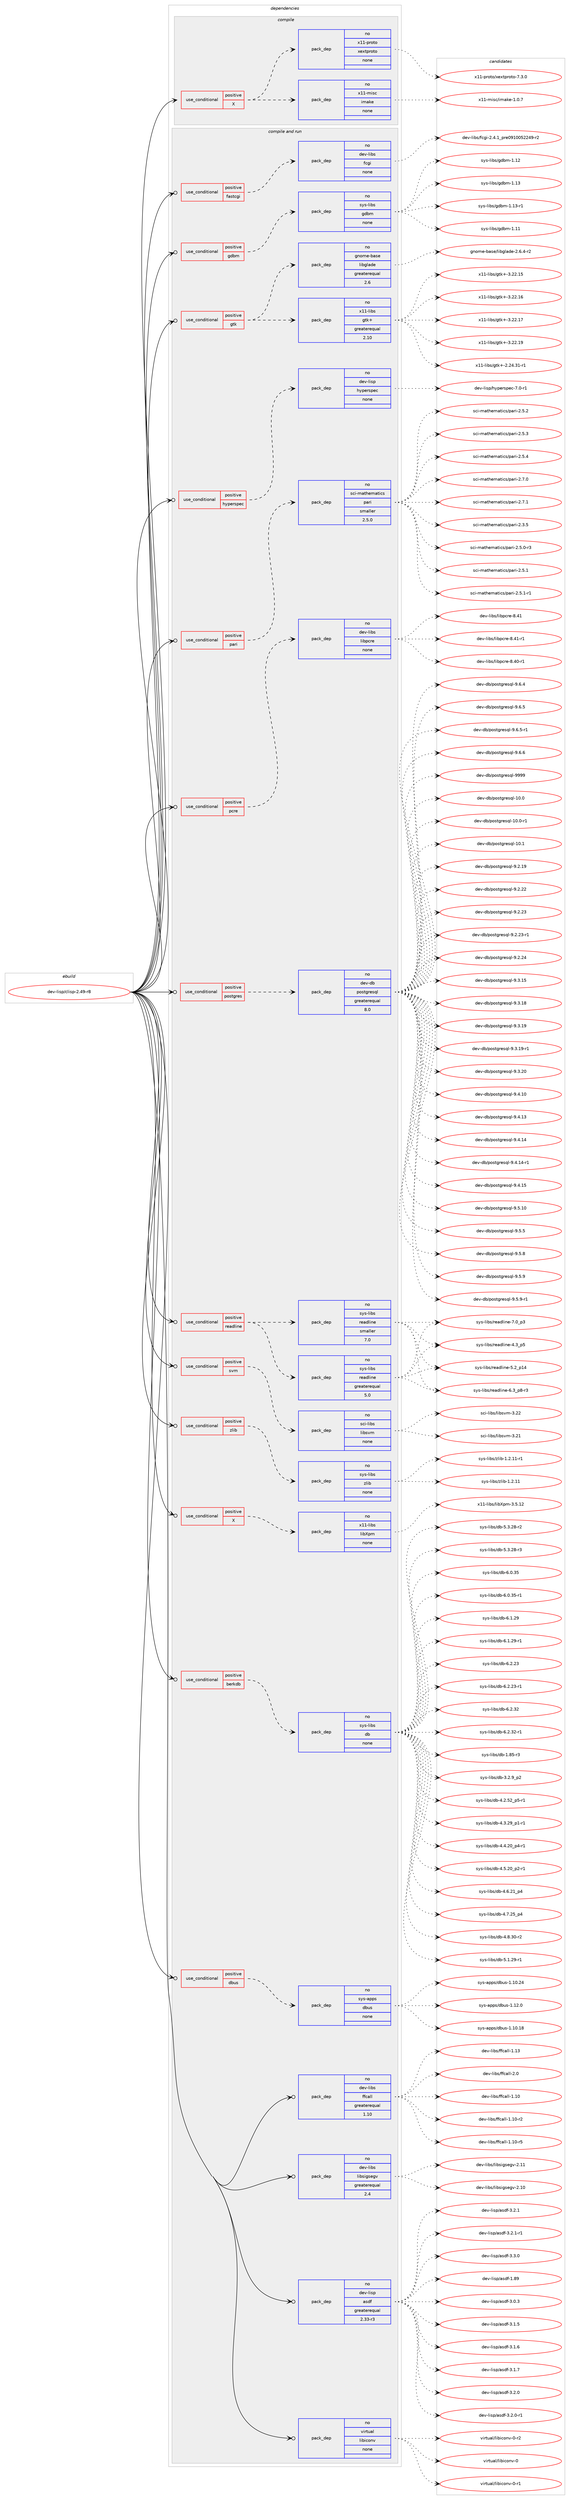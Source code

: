 digraph prolog {

# *************
# Graph options
# *************

newrank=true;
concentrate=true;
compound=true;
graph [rankdir=LR,fontname=Helvetica,fontsize=10,ranksep=1.5];#, ranksep=2.5, nodesep=0.2];
edge  [arrowhead=vee];
node  [fontname=Helvetica,fontsize=10];

# **********
# The ebuild
# **********

subgraph cluster_leftcol {
color=gray;
rank=same;
label=<<i>ebuild</i>>;
id [label="dev-lisp/clisp-2.49-r8", color=red, width=4, href="../dev-lisp/clisp-2.49-r8.svg"];
}

# ****************
# The dependencies
# ****************

subgraph cluster_midcol {
color=gray;
label=<<i>dependencies</i>>;
subgraph cluster_compile {
fillcolor="#eeeeee";
style=filled;
label=<<i>compile</i>>;
subgraph cond26241 {
dependency120999 [label=<<TABLE BORDER="0" CELLBORDER="1" CELLSPACING="0" CELLPADDING="4"><TR><TD ROWSPAN="3" CELLPADDING="10">use_conditional</TD></TR><TR><TD>positive</TD></TR><TR><TD>X</TD></TR></TABLE>>, shape=none, color=red];
subgraph pack91137 {
dependency121000 [label=<<TABLE BORDER="0" CELLBORDER="1" CELLSPACING="0" CELLPADDING="4" WIDTH="220"><TR><TD ROWSPAN="6" CELLPADDING="30">pack_dep</TD></TR><TR><TD WIDTH="110">no</TD></TR><TR><TD>x11-misc</TD></TR><TR><TD>imake</TD></TR><TR><TD>none</TD></TR><TR><TD></TD></TR></TABLE>>, shape=none, color=blue];
}
dependency120999:e -> dependency121000:w [weight=20,style="dashed",arrowhead="vee"];
subgraph pack91138 {
dependency121001 [label=<<TABLE BORDER="0" CELLBORDER="1" CELLSPACING="0" CELLPADDING="4" WIDTH="220"><TR><TD ROWSPAN="6" CELLPADDING="30">pack_dep</TD></TR><TR><TD WIDTH="110">no</TD></TR><TR><TD>x11-proto</TD></TR><TR><TD>xextproto</TD></TR><TR><TD>none</TD></TR><TR><TD></TD></TR></TABLE>>, shape=none, color=blue];
}
dependency120999:e -> dependency121001:w [weight=20,style="dashed",arrowhead="vee"];
}
id:e -> dependency120999:w [weight=20,style="solid",arrowhead="vee"];
}
subgraph cluster_compileandrun {
fillcolor="#eeeeee";
style=filled;
label=<<i>compile and run</i>>;
subgraph cond26242 {
dependency121002 [label=<<TABLE BORDER="0" CELLBORDER="1" CELLSPACING="0" CELLPADDING="4"><TR><TD ROWSPAN="3" CELLPADDING="10">use_conditional</TD></TR><TR><TD>positive</TD></TR><TR><TD>X</TD></TR></TABLE>>, shape=none, color=red];
subgraph pack91139 {
dependency121003 [label=<<TABLE BORDER="0" CELLBORDER="1" CELLSPACING="0" CELLPADDING="4" WIDTH="220"><TR><TD ROWSPAN="6" CELLPADDING="30">pack_dep</TD></TR><TR><TD WIDTH="110">no</TD></TR><TR><TD>x11-libs</TD></TR><TR><TD>libXpm</TD></TR><TR><TD>none</TD></TR><TR><TD></TD></TR></TABLE>>, shape=none, color=blue];
}
dependency121002:e -> dependency121003:w [weight=20,style="dashed",arrowhead="vee"];
}
id:e -> dependency121002:w [weight=20,style="solid",arrowhead="odotvee"];
subgraph cond26243 {
dependency121004 [label=<<TABLE BORDER="0" CELLBORDER="1" CELLSPACING="0" CELLPADDING="4"><TR><TD ROWSPAN="3" CELLPADDING="10">use_conditional</TD></TR><TR><TD>positive</TD></TR><TR><TD>berkdb</TD></TR></TABLE>>, shape=none, color=red];
subgraph pack91140 {
dependency121005 [label=<<TABLE BORDER="0" CELLBORDER="1" CELLSPACING="0" CELLPADDING="4" WIDTH="220"><TR><TD ROWSPAN="6" CELLPADDING="30">pack_dep</TD></TR><TR><TD WIDTH="110">no</TD></TR><TR><TD>sys-libs</TD></TR><TR><TD>db</TD></TR><TR><TD>none</TD></TR><TR><TD></TD></TR></TABLE>>, shape=none, color=blue];
}
dependency121004:e -> dependency121005:w [weight=20,style="dashed",arrowhead="vee"];
}
id:e -> dependency121004:w [weight=20,style="solid",arrowhead="odotvee"];
subgraph cond26244 {
dependency121006 [label=<<TABLE BORDER="0" CELLBORDER="1" CELLSPACING="0" CELLPADDING="4"><TR><TD ROWSPAN="3" CELLPADDING="10">use_conditional</TD></TR><TR><TD>positive</TD></TR><TR><TD>dbus</TD></TR></TABLE>>, shape=none, color=red];
subgraph pack91141 {
dependency121007 [label=<<TABLE BORDER="0" CELLBORDER="1" CELLSPACING="0" CELLPADDING="4" WIDTH="220"><TR><TD ROWSPAN="6" CELLPADDING="30">pack_dep</TD></TR><TR><TD WIDTH="110">no</TD></TR><TR><TD>sys-apps</TD></TR><TR><TD>dbus</TD></TR><TR><TD>none</TD></TR><TR><TD></TD></TR></TABLE>>, shape=none, color=blue];
}
dependency121006:e -> dependency121007:w [weight=20,style="dashed",arrowhead="vee"];
}
id:e -> dependency121006:w [weight=20,style="solid",arrowhead="odotvee"];
subgraph cond26245 {
dependency121008 [label=<<TABLE BORDER="0" CELLBORDER="1" CELLSPACING="0" CELLPADDING="4"><TR><TD ROWSPAN="3" CELLPADDING="10">use_conditional</TD></TR><TR><TD>positive</TD></TR><TR><TD>fastcgi</TD></TR></TABLE>>, shape=none, color=red];
subgraph pack91142 {
dependency121009 [label=<<TABLE BORDER="0" CELLBORDER="1" CELLSPACING="0" CELLPADDING="4" WIDTH="220"><TR><TD ROWSPAN="6" CELLPADDING="30">pack_dep</TD></TR><TR><TD WIDTH="110">no</TD></TR><TR><TD>dev-libs</TD></TR><TR><TD>fcgi</TD></TR><TR><TD>none</TD></TR><TR><TD></TD></TR></TABLE>>, shape=none, color=blue];
}
dependency121008:e -> dependency121009:w [weight=20,style="dashed",arrowhead="vee"];
}
id:e -> dependency121008:w [weight=20,style="solid",arrowhead="odotvee"];
subgraph cond26246 {
dependency121010 [label=<<TABLE BORDER="0" CELLBORDER="1" CELLSPACING="0" CELLPADDING="4"><TR><TD ROWSPAN="3" CELLPADDING="10">use_conditional</TD></TR><TR><TD>positive</TD></TR><TR><TD>gdbm</TD></TR></TABLE>>, shape=none, color=red];
subgraph pack91143 {
dependency121011 [label=<<TABLE BORDER="0" CELLBORDER="1" CELLSPACING="0" CELLPADDING="4" WIDTH="220"><TR><TD ROWSPAN="6" CELLPADDING="30">pack_dep</TD></TR><TR><TD WIDTH="110">no</TD></TR><TR><TD>sys-libs</TD></TR><TR><TD>gdbm</TD></TR><TR><TD>none</TD></TR><TR><TD></TD></TR></TABLE>>, shape=none, color=blue];
}
dependency121010:e -> dependency121011:w [weight=20,style="dashed",arrowhead="vee"];
}
id:e -> dependency121010:w [weight=20,style="solid",arrowhead="odotvee"];
subgraph cond26247 {
dependency121012 [label=<<TABLE BORDER="0" CELLBORDER="1" CELLSPACING="0" CELLPADDING="4"><TR><TD ROWSPAN="3" CELLPADDING="10">use_conditional</TD></TR><TR><TD>positive</TD></TR><TR><TD>gtk</TD></TR></TABLE>>, shape=none, color=red];
subgraph pack91144 {
dependency121013 [label=<<TABLE BORDER="0" CELLBORDER="1" CELLSPACING="0" CELLPADDING="4" WIDTH="220"><TR><TD ROWSPAN="6" CELLPADDING="30">pack_dep</TD></TR><TR><TD WIDTH="110">no</TD></TR><TR><TD>x11-libs</TD></TR><TR><TD>gtk+</TD></TR><TR><TD>greaterequal</TD></TR><TR><TD>2.10</TD></TR></TABLE>>, shape=none, color=blue];
}
dependency121012:e -> dependency121013:w [weight=20,style="dashed",arrowhead="vee"];
subgraph pack91145 {
dependency121014 [label=<<TABLE BORDER="0" CELLBORDER="1" CELLSPACING="0" CELLPADDING="4" WIDTH="220"><TR><TD ROWSPAN="6" CELLPADDING="30">pack_dep</TD></TR><TR><TD WIDTH="110">no</TD></TR><TR><TD>gnome-base</TD></TR><TR><TD>libglade</TD></TR><TR><TD>greaterequal</TD></TR><TR><TD>2.6</TD></TR></TABLE>>, shape=none, color=blue];
}
dependency121012:e -> dependency121014:w [weight=20,style="dashed",arrowhead="vee"];
}
id:e -> dependency121012:w [weight=20,style="solid",arrowhead="odotvee"];
subgraph cond26248 {
dependency121015 [label=<<TABLE BORDER="0" CELLBORDER="1" CELLSPACING="0" CELLPADDING="4"><TR><TD ROWSPAN="3" CELLPADDING="10">use_conditional</TD></TR><TR><TD>positive</TD></TR><TR><TD>hyperspec</TD></TR></TABLE>>, shape=none, color=red];
subgraph pack91146 {
dependency121016 [label=<<TABLE BORDER="0" CELLBORDER="1" CELLSPACING="0" CELLPADDING="4" WIDTH="220"><TR><TD ROWSPAN="6" CELLPADDING="30">pack_dep</TD></TR><TR><TD WIDTH="110">no</TD></TR><TR><TD>dev-lisp</TD></TR><TR><TD>hyperspec</TD></TR><TR><TD>none</TD></TR><TR><TD></TD></TR></TABLE>>, shape=none, color=blue];
}
dependency121015:e -> dependency121016:w [weight=20,style="dashed",arrowhead="vee"];
}
id:e -> dependency121015:w [weight=20,style="solid",arrowhead="odotvee"];
subgraph cond26249 {
dependency121017 [label=<<TABLE BORDER="0" CELLBORDER="1" CELLSPACING="0" CELLPADDING="4"><TR><TD ROWSPAN="3" CELLPADDING="10">use_conditional</TD></TR><TR><TD>positive</TD></TR><TR><TD>pari</TD></TR></TABLE>>, shape=none, color=red];
subgraph pack91147 {
dependency121018 [label=<<TABLE BORDER="0" CELLBORDER="1" CELLSPACING="0" CELLPADDING="4" WIDTH="220"><TR><TD ROWSPAN="6" CELLPADDING="30">pack_dep</TD></TR><TR><TD WIDTH="110">no</TD></TR><TR><TD>sci-mathematics</TD></TR><TR><TD>pari</TD></TR><TR><TD>smaller</TD></TR><TR><TD>2.5.0</TD></TR></TABLE>>, shape=none, color=blue];
}
dependency121017:e -> dependency121018:w [weight=20,style="dashed",arrowhead="vee"];
}
id:e -> dependency121017:w [weight=20,style="solid",arrowhead="odotvee"];
subgraph cond26250 {
dependency121019 [label=<<TABLE BORDER="0" CELLBORDER="1" CELLSPACING="0" CELLPADDING="4"><TR><TD ROWSPAN="3" CELLPADDING="10">use_conditional</TD></TR><TR><TD>positive</TD></TR><TR><TD>pcre</TD></TR></TABLE>>, shape=none, color=red];
subgraph pack91148 {
dependency121020 [label=<<TABLE BORDER="0" CELLBORDER="1" CELLSPACING="0" CELLPADDING="4" WIDTH="220"><TR><TD ROWSPAN="6" CELLPADDING="30">pack_dep</TD></TR><TR><TD WIDTH="110">no</TD></TR><TR><TD>dev-libs</TD></TR><TR><TD>libpcre</TD></TR><TR><TD>none</TD></TR><TR><TD></TD></TR></TABLE>>, shape=none, color=blue];
}
dependency121019:e -> dependency121020:w [weight=20,style="dashed",arrowhead="vee"];
}
id:e -> dependency121019:w [weight=20,style="solid",arrowhead="odotvee"];
subgraph cond26251 {
dependency121021 [label=<<TABLE BORDER="0" CELLBORDER="1" CELLSPACING="0" CELLPADDING="4"><TR><TD ROWSPAN="3" CELLPADDING="10">use_conditional</TD></TR><TR><TD>positive</TD></TR><TR><TD>postgres</TD></TR></TABLE>>, shape=none, color=red];
subgraph pack91149 {
dependency121022 [label=<<TABLE BORDER="0" CELLBORDER="1" CELLSPACING="0" CELLPADDING="4" WIDTH="220"><TR><TD ROWSPAN="6" CELLPADDING="30">pack_dep</TD></TR><TR><TD WIDTH="110">no</TD></TR><TR><TD>dev-db</TD></TR><TR><TD>postgresql</TD></TR><TR><TD>greaterequal</TD></TR><TR><TD>8.0</TD></TR></TABLE>>, shape=none, color=blue];
}
dependency121021:e -> dependency121022:w [weight=20,style="dashed",arrowhead="vee"];
}
id:e -> dependency121021:w [weight=20,style="solid",arrowhead="odotvee"];
subgraph cond26252 {
dependency121023 [label=<<TABLE BORDER="0" CELLBORDER="1" CELLSPACING="0" CELLPADDING="4"><TR><TD ROWSPAN="3" CELLPADDING="10">use_conditional</TD></TR><TR><TD>positive</TD></TR><TR><TD>readline</TD></TR></TABLE>>, shape=none, color=red];
subgraph pack91150 {
dependency121024 [label=<<TABLE BORDER="0" CELLBORDER="1" CELLSPACING="0" CELLPADDING="4" WIDTH="220"><TR><TD ROWSPAN="6" CELLPADDING="30">pack_dep</TD></TR><TR><TD WIDTH="110">no</TD></TR><TR><TD>sys-libs</TD></TR><TR><TD>readline</TD></TR><TR><TD>greaterequal</TD></TR><TR><TD>5.0</TD></TR></TABLE>>, shape=none, color=blue];
}
dependency121023:e -> dependency121024:w [weight=20,style="dashed",arrowhead="vee"];
subgraph pack91151 {
dependency121025 [label=<<TABLE BORDER="0" CELLBORDER="1" CELLSPACING="0" CELLPADDING="4" WIDTH="220"><TR><TD ROWSPAN="6" CELLPADDING="30">pack_dep</TD></TR><TR><TD WIDTH="110">no</TD></TR><TR><TD>sys-libs</TD></TR><TR><TD>readline</TD></TR><TR><TD>smaller</TD></TR><TR><TD>7.0</TD></TR></TABLE>>, shape=none, color=blue];
}
dependency121023:e -> dependency121025:w [weight=20,style="dashed",arrowhead="vee"];
}
id:e -> dependency121023:w [weight=20,style="solid",arrowhead="odotvee"];
subgraph cond26253 {
dependency121026 [label=<<TABLE BORDER="0" CELLBORDER="1" CELLSPACING="0" CELLPADDING="4"><TR><TD ROWSPAN="3" CELLPADDING="10">use_conditional</TD></TR><TR><TD>positive</TD></TR><TR><TD>svm</TD></TR></TABLE>>, shape=none, color=red];
subgraph pack91152 {
dependency121027 [label=<<TABLE BORDER="0" CELLBORDER="1" CELLSPACING="0" CELLPADDING="4" WIDTH="220"><TR><TD ROWSPAN="6" CELLPADDING="30">pack_dep</TD></TR><TR><TD WIDTH="110">no</TD></TR><TR><TD>sci-libs</TD></TR><TR><TD>libsvm</TD></TR><TR><TD>none</TD></TR><TR><TD></TD></TR></TABLE>>, shape=none, color=blue];
}
dependency121026:e -> dependency121027:w [weight=20,style="dashed",arrowhead="vee"];
}
id:e -> dependency121026:w [weight=20,style="solid",arrowhead="odotvee"];
subgraph cond26254 {
dependency121028 [label=<<TABLE BORDER="0" CELLBORDER="1" CELLSPACING="0" CELLPADDING="4"><TR><TD ROWSPAN="3" CELLPADDING="10">use_conditional</TD></TR><TR><TD>positive</TD></TR><TR><TD>zlib</TD></TR></TABLE>>, shape=none, color=red];
subgraph pack91153 {
dependency121029 [label=<<TABLE BORDER="0" CELLBORDER="1" CELLSPACING="0" CELLPADDING="4" WIDTH="220"><TR><TD ROWSPAN="6" CELLPADDING="30">pack_dep</TD></TR><TR><TD WIDTH="110">no</TD></TR><TR><TD>sys-libs</TD></TR><TR><TD>zlib</TD></TR><TR><TD>none</TD></TR><TR><TD></TD></TR></TABLE>>, shape=none, color=blue];
}
dependency121028:e -> dependency121029:w [weight=20,style="dashed",arrowhead="vee"];
}
id:e -> dependency121028:w [weight=20,style="solid",arrowhead="odotvee"];
subgraph pack91154 {
dependency121030 [label=<<TABLE BORDER="0" CELLBORDER="1" CELLSPACING="0" CELLPADDING="4" WIDTH="220"><TR><TD ROWSPAN="6" CELLPADDING="30">pack_dep</TD></TR><TR><TD WIDTH="110">no</TD></TR><TR><TD>dev-libs</TD></TR><TR><TD>ffcall</TD></TR><TR><TD>greaterequal</TD></TR><TR><TD>1.10</TD></TR></TABLE>>, shape=none, color=blue];
}
id:e -> dependency121030:w [weight=20,style="solid",arrowhead="odotvee"];
subgraph pack91155 {
dependency121031 [label=<<TABLE BORDER="0" CELLBORDER="1" CELLSPACING="0" CELLPADDING="4" WIDTH="220"><TR><TD ROWSPAN="6" CELLPADDING="30">pack_dep</TD></TR><TR><TD WIDTH="110">no</TD></TR><TR><TD>dev-libs</TD></TR><TR><TD>libsigsegv</TD></TR><TR><TD>greaterequal</TD></TR><TR><TD>2.4</TD></TR></TABLE>>, shape=none, color=blue];
}
id:e -> dependency121031:w [weight=20,style="solid",arrowhead="odotvee"];
subgraph pack91156 {
dependency121032 [label=<<TABLE BORDER="0" CELLBORDER="1" CELLSPACING="0" CELLPADDING="4" WIDTH="220"><TR><TD ROWSPAN="6" CELLPADDING="30">pack_dep</TD></TR><TR><TD WIDTH="110">no</TD></TR><TR><TD>dev-lisp</TD></TR><TR><TD>asdf</TD></TR><TR><TD>greaterequal</TD></TR><TR><TD>2.33-r3</TD></TR></TABLE>>, shape=none, color=blue];
}
id:e -> dependency121032:w [weight=20,style="solid",arrowhead="odotvee"];
subgraph pack91157 {
dependency121033 [label=<<TABLE BORDER="0" CELLBORDER="1" CELLSPACING="0" CELLPADDING="4" WIDTH="220"><TR><TD ROWSPAN="6" CELLPADDING="30">pack_dep</TD></TR><TR><TD WIDTH="110">no</TD></TR><TR><TD>virtual</TD></TR><TR><TD>libiconv</TD></TR><TR><TD>none</TD></TR><TR><TD></TD></TR></TABLE>>, shape=none, color=blue];
}
id:e -> dependency121033:w [weight=20,style="solid",arrowhead="odotvee"];
}
subgraph cluster_run {
fillcolor="#eeeeee";
style=filled;
label=<<i>run</i>>;
}
}

# **************
# The candidates
# **************

subgraph cluster_choices {
rank=same;
color=gray;
label=<<i>candidates</i>>;

subgraph choice91137 {
color=black;
nodesep=1;
choice120494945109105115994710510997107101454946484655 [label="x11-misc/imake-1.0.7", color=red, width=4,href="../x11-misc/imake-1.0.7.svg"];
dependency121000:e -> choice120494945109105115994710510997107101454946484655:w [style=dotted,weight="100"];
}
subgraph choice91138 {
color=black;
nodesep=1;
choice12049494511211411111611147120101120116112114111116111455546514648 [label="x11-proto/xextproto-7.3.0", color=red, width=4,href="../x11-proto/xextproto-7.3.0.svg"];
dependency121001:e -> choice12049494511211411111611147120101120116112114111116111455546514648:w [style=dotted,weight="100"];
}
subgraph choice91139 {
color=black;
nodesep=1;
choice1204949451081059811547108105988811210945514653464950 [label="x11-libs/libXpm-3.5.12", color=red, width=4,href="../x11-libs/libXpm-3.5.12.svg"];
dependency121003:e -> choice1204949451081059811547108105988811210945514653464950:w [style=dotted,weight="100"];
}
subgraph choice91140 {
color=black;
nodesep=1;
choice1151211154510810598115471009845494656534511451 [label="sys-libs/db-1.85-r3", color=red, width=4,href="../sys-libs/db-1.85-r3.svg"];
choice115121115451081059811547100984551465046579511250 [label="sys-libs/db-3.2.9_p2", color=red, width=4,href="../sys-libs/db-3.2.9_p2.svg"];
choice115121115451081059811547100984552465046535095112534511449 [label="sys-libs/db-4.2.52_p5-r1", color=red, width=4,href="../sys-libs/db-4.2.52_p5-r1.svg"];
choice115121115451081059811547100984552465146505795112494511449 [label="sys-libs/db-4.3.29_p1-r1", color=red, width=4,href="../sys-libs/db-4.3.29_p1-r1.svg"];
choice115121115451081059811547100984552465246504895112524511449 [label="sys-libs/db-4.4.20_p4-r1", color=red, width=4,href="../sys-libs/db-4.4.20_p4-r1.svg"];
choice115121115451081059811547100984552465346504895112504511449 [label="sys-libs/db-4.5.20_p2-r1", color=red, width=4,href="../sys-libs/db-4.5.20_p2-r1.svg"];
choice11512111545108105981154710098455246544650499511252 [label="sys-libs/db-4.6.21_p4", color=red, width=4,href="../sys-libs/db-4.6.21_p4.svg"];
choice11512111545108105981154710098455246554650539511252 [label="sys-libs/db-4.7.25_p4", color=red, width=4,href="../sys-libs/db-4.7.25_p4.svg"];
choice11512111545108105981154710098455246564651484511450 [label="sys-libs/db-4.8.30-r2", color=red, width=4,href="../sys-libs/db-4.8.30-r2.svg"];
choice11512111545108105981154710098455346494650574511449 [label="sys-libs/db-5.1.29-r1", color=red, width=4,href="../sys-libs/db-5.1.29-r1.svg"];
choice11512111545108105981154710098455346514650564511450 [label="sys-libs/db-5.3.28-r2", color=red, width=4,href="../sys-libs/db-5.3.28-r2.svg"];
choice11512111545108105981154710098455346514650564511451 [label="sys-libs/db-5.3.28-r3", color=red, width=4,href="../sys-libs/db-5.3.28-r3.svg"];
choice1151211154510810598115471009845544648465153 [label="sys-libs/db-6.0.35", color=red, width=4,href="../sys-libs/db-6.0.35.svg"];
choice11512111545108105981154710098455446484651534511449 [label="sys-libs/db-6.0.35-r1", color=red, width=4,href="../sys-libs/db-6.0.35-r1.svg"];
choice1151211154510810598115471009845544649465057 [label="sys-libs/db-6.1.29", color=red, width=4,href="../sys-libs/db-6.1.29.svg"];
choice11512111545108105981154710098455446494650574511449 [label="sys-libs/db-6.1.29-r1", color=red, width=4,href="../sys-libs/db-6.1.29-r1.svg"];
choice1151211154510810598115471009845544650465051 [label="sys-libs/db-6.2.23", color=red, width=4,href="../sys-libs/db-6.2.23.svg"];
choice11512111545108105981154710098455446504650514511449 [label="sys-libs/db-6.2.23-r1", color=red, width=4,href="../sys-libs/db-6.2.23-r1.svg"];
choice1151211154510810598115471009845544650465150 [label="sys-libs/db-6.2.32", color=red, width=4,href="../sys-libs/db-6.2.32.svg"];
choice11512111545108105981154710098455446504651504511449 [label="sys-libs/db-6.2.32-r1", color=red, width=4,href="../sys-libs/db-6.2.32-r1.svg"];
dependency121005:e -> choice1151211154510810598115471009845494656534511451:w [style=dotted,weight="100"];
dependency121005:e -> choice115121115451081059811547100984551465046579511250:w [style=dotted,weight="100"];
dependency121005:e -> choice115121115451081059811547100984552465046535095112534511449:w [style=dotted,weight="100"];
dependency121005:e -> choice115121115451081059811547100984552465146505795112494511449:w [style=dotted,weight="100"];
dependency121005:e -> choice115121115451081059811547100984552465246504895112524511449:w [style=dotted,weight="100"];
dependency121005:e -> choice115121115451081059811547100984552465346504895112504511449:w [style=dotted,weight="100"];
dependency121005:e -> choice11512111545108105981154710098455246544650499511252:w [style=dotted,weight="100"];
dependency121005:e -> choice11512111545108105981154710098455246554650539511252:w [style=dotted,weight="100"];
dependency121005:e -> choice11512111545108105981154710098455246564651484511450:w [style=dotted,weight="100"];
dependency121005:e -> choice11512111545108105981154710098455346494650574511449:w [style=dotted,weight="100"];
dependency121005:e -> choice11512111545108105981154710098455346514650564511450:w [style=dotted,weight="100"];
dependency121005:e -> choice11512111545108105981154710098455346514650564511451:w [style=dotted,weight="100"];
dependency121005:e -> choice1151211154510810598115471009845544648465153:w [style=dotted,weight="100"];
dependency121005:e -> choice11512111545108105981154710098455446484651534511449:w [style=dotted,weight="100"];
dependency121005:e -> choice1151211154510810598115471009845544649465057:w [style=dotted,weight="100"];
dependency121005:e -> choice11512111545108105981154710098455446494650574511449:w [style=dotted,weight="100"];
dependency121005:e -> choice1151211154510810598115471009845544650465051:w [style=dotted,weight="100"];
dependency121005:e -> choice11512111545108105981154710098455446504650514511449:w [style=dotted,weight="100"];
dependency121005:e -> choice1151211154510810598115471009845544650465150:w [style=dotted,weight="100"];
dependency121005:e -> choice11512111545108105981154710098455446504651504511449:w [style=dotted,weight="100"];
}
subgraph choice91141 {
color=black;
nodesep=1;
choice115121115459711211211547100981171154549464948464956 [label="sys-apps/dbus-1.10.18", color=red, width=4,href="../sys-apps/dbus-1.10.18.svg"];
choice115121115459711211211547100981171154549464948465052 [label="sys-apps/dbus-1.10.24", color=red, width=4,href="../sys-apps/dbus-1.10.24.svg"];
choice1151211154597112112115471009811711545494649504648 [label="sys-apps/dbus-1.12.0", color=red, width=4,href="../sys-apps/dbus-1.12.0.svg"];
dependency121007:e -> choice115121115459711211211547100981171154549464948464956:w [style=dotted,weight="100"];
dependency121007:e -> choice115121115459711211211547100981171154549464948465052:w [style=dotted,weight="100"];
dependency121007:e -> choice1151211154597112112115471009811711545494649504648:w [style=dotted,weight="100"];
}
subgraph choice91142 {
color=black;
nodesep=1;
choice1001011184510810598115471029910310545504652464995112114101485749484853505052574511450 [label="dev-libs/fcgi-2.4.1_pre0910052249-r2", color=red, width=4,href="../dev-libs/fcgi-2.4.1_pre0910052249-r2.svg"];
dependency121009:e -> choice1001011184510810598115471029910310545504652464995112114101485749484853505052574511450:w [style=dotted,weight="100"];
}
subgraph choice91143 {
color=black;
nodesep=1;
choice115121115451081059811547103100981094549464949 [label="sys-libs/gdbm-1.11", color=red, width=4,href="../sys-libs/gdbm-1.11.svg"];
choice115121115451081059811547103100981094549464950 [label="sys-libs/gdbm-1.12", color=red, width=4,href="../sys-libs/gdbm-1.12.svg"];
choice115121115451081059811547103100981094549464951 [label="sys-libs/gdbm-1.13", color=red, width=4,href="../sys-libs/gdbm-1.13.svg"];
choice1151211154510810598115471031009810945494649514511449 [label="sys-libs/gdbm-1.13-r1", color=red, width=4,href="../sys-libs/gdbm-1.13-r1.svg"];
dependency121011:e -> choice115121115451081059811547103100981094549464949:w [style=dotted,weight="100"];
dependency121011:e -> choice115121115451081059811547103100981094549464950:w [style=dotted,weight="100"];
dependency121011:e -> choice115121115451081059811547103100981094549464951:w [style=dotted,weight="100"];
dependency121011:e -> choice1151211154510810598115471031009810945494649514511449:w [style=dotted,weight="100"];
}
subgraph choice91144 {
color=black;
nodesep=1;
choice12049494510810598115471031161074345504650524651494511449 [label="x11-libs/gtk+-2.24.31-r1", color=red, width=4,href="../x11-libs/gtk+-2.24.31-r1.svg"];
choice1204949451081059811547103116107434551465050464953 [label="x11-libs/gtk+-3.22.15", color=red, width=4,href="../x11-libs/gtk+-3.22.15.svg"];
choice1204949451081059811547103116107434551465050464954 [label="x11-libs/gtk+-3.22.16", color=red, width=4,href="../x11-libs/gtk+-3.22.16.svg"];
choice1204949451081059811547103116107434551465050464955 [label="x11-libs/gtk+-3.22.17", color=red, width=4,href="../x11-libs/gtk+-3.22.17.svg"];
choice1204949451081059811547103116107434551465050464957 [label="x11-libs/gtk+-3.22.19", color=red, width=4,href="../x11-libs/gtk+-3.22.19.svg"];
dependency121013:e -> choice12049494510810598115471031161074345504650524651494511449:w [style=dotted,weight="100"];
dependency121013:e -> choice1204949451081059811547103116107434551465050464953:w [style=dotted,weight="100"];
dependency121013:e -> choice1204949451081059811547103116107434551465050464954:w [style=dotted,weight="100"];
dependency121013:e -> choice1204949451081059811547103116107434551465050464955:w [style=dotted,weight="100"];
dependency121013:e -> choice1204949451081059811547103116107434551465050464957:w [style=dotted,weight="100"];
}
subgraph choice91145 {
color=black;
nodesep=1;
choice1031101111091014598971151014710810598103108971001014550465446524511450 [label="gnome-base/libglade-2.6.4-r2", color=red, width=4,href="../gnome-base/libglade-2.6.4-r2.svg"];
dependency121014:e -> choice1031101111091014598971151014710810598103108971001014550465446524511450:w [style=dotted,weight="100"];
}
subgraph choice91146 {
color=black;
nodesep=1;
choice100101118451081051151124710412111210111411511210199455546484511449 [label="dev-lisp/hyperspec-7.0-r1", color=red, width=4,href="../dev-lisp/hyperspec-7.0-r1.svg"];
dependency121016:e -> choice100101118451081051151124710412111210111411511210199455546484511449:w [style=dotted,weight="100"];
}
subgraph choice91147 {
color=black;
nodesep=1;
choice11599105451099711610410110997116105991154711297114105455046514653 [label="sci-mathematics/pari-2.3.5", color=red, width=4,href="../sci-mathematics/pari-2.3.5.svg"];
choice115991054510997116104101109971161059911547112971141054550465346484511451 [label="sci-mathematics/pari-2.5.0-r3", color=red, width=4,href="../sci-mathematics/pari-2.5.0-r3.svg"];
choice11599105451099711610410110997116105991154711297114105455046534649 [label="sci-mathematics/pari-2.5.1", color=red, width=4,href="../sci-mathematics/pari-2.5.1.svg"];
choice115991054510997116104101109971161059911547112971141054550465346494511449 [label="sci-mathematics/pari-2.5.1-r1", color=red, width=4,href="../sci-mathematics/pari-2.5.1-r1.svg"];
choice11599105451099711610410110997116105991154711297114105455046534650 [label="sci-mathematics/pari-2.5.2", color=red, width=4,href="../sci-mathematics/pari-2.5.2.svg"];
choice11599105451099711610410110997116105991154711297114105455046534651 [label="sci-mathematics/pari-2.5.3", color=red, width=4,href="../sci-mathematics/pari-2.5.3.svg"];
choice11599105451099711610410110997116105991154711297114105455046534652 [label="sci-mathematics/pari-2.5.4", color=red, width=4,href="../sci-mathematics/pari-2.5.4.svg"];
choice11599105451099711610410110997116105991154711297114105455046554648 [label="sci-mathematics/pari-2.7.0", color=red, width=4,href="../sci-mathematics/pari-2.7.0.svg"];
choice11599105451099711610410110997116105991154711297114105455046554649 [label="sci-mathematics/pari-2.7.1", color=red, width=4,href="../sci-mathematics/pari-2.7.1.svg"];
dependency121018:e -> choice11599105451099711610410110997116105991154711297114105455046514653:w [style=dotted,weight="100"];
dependency121018:e -> choice115991054510997116104101109971161059911547112971141054550465346484511451:w [style=dotted,weight="100"];
dependency121018:e -> choice11599105451099711610410110997116105991154711297114105455046534649:w [style=dotted,weight="100"];
dependency121018:e -> choice115991054510997116104101109971161059911547112971141054550465346494511449:w [style=dotted,weight="100"];
dependency121018:e -> choice11599105451099711610410110997116105991154711297114105455046534650:w [style=dotted,weight="100"];
dependency121018:e -> choice11599105451099711610410110997116105991154711297114105455046534651:w [style=dotted,weight="100"];
dependency121018:e -> choice11599105451099711610410110997116105991154711297114105455046534652:w [style=dotted,weight="100"];
dependency121018:e -> choice11599105451099711610410110997116105991154711297114105455046554648:w [style=dotted,weight="100"];
dependency121018:e -> choice11599105451099711610410110997116105991154711297114105455046554649:w [style=dotted,weight="100"];
}
subgraph choice91148 {
color=black;
nodesep=1;
choice100101118451081059811547108105981129911410145564652484511449 [label="dev-libs/libpcre-8.40-r1", color=red, width=4,href="../dev-libs/libpcre-8.40-r1.svg"];
choice10010111845108105981154710810598112991141014556465249 [label="dev-libs/libpcre-8.41", color=red, width=4,href="../dev-libs/libpcre-8.41.svg"];
choice100101118451081059811547108105981129911410145564652494511449 [label="dev-libs/libpcre-8.41-r1", color=red, width=4,href="../dev-libs/libpcre-8.41-r1.svg"];
dependency121020:e -> choice100101118451081059811547108105981129911410145564652484511449:w [style=dotted,weight="100"];
dependency121020:e -> choice10010111845108105981154710810598112991141014556465249:w [style=dotted,weight="100"];
dependency121020:e -> choice100101118451081059811547108105981129911410145564652494511449:w [style=dotted,weight="100"];
}
subgraph choice91149 {
color=black;
nodesep=1;
choice1001011184510098471121111151161031141011151131084549484648 [label="dev-db/postgresql-10.0", color=red, width=4,href="../dev-db/postgresql-10.0.svg"];
choice10010111845100984711211111511610311410111511310845494846484511449 [label="dev-db/postgresql-10.0-r1", color=red, width=4,href="../dev-db/postgresql-10.0-r1.svg"];
choice1001011184510098471121111151161031141011151131084549484649 [label="dev-db/postgresql-10.1", color=red, width=4,href="../dev-db/postgresql-10.1.svg"];
choice10010111845100984711211111511610311410111511310845574650464957 [label="dev-db/postgresql-9.2.19", color=red, width=4,href="../dev-db/postgresql-9.2.19.svg"];
choice10010111845100984711211111511610311410111511310845574650465050 [label="dev-db/postgresql-9.2.22", color=red, width=4,href="../dev-db/postgresql-9.2.22.svg"];
choice10010111845100984711211111511610311410111511310845574650465051 [label="dev-db/postgresql-9.2.23", color=red, width=4,href="../dev-db/postgresql-9.2.23.svg"];
choice100101118451009847112111115116103114101115113108455746504650514511449 [label="dev-db/postgresql-9.2.23-r1", color=red, width=4,href="../dev-db/postgresql-9.2.23-r1.svg"];
choice10010111845100984711211111511610311410111511310845574650465052 [label="dev-db/postgresql-9.2.24", color=red, width=4,href="../dev-db/postgresql-9.2.24.svg"];
choice10010111845100984711211111511610311410111511310845574651464953 [label="dev-db/postgresql-9.3.15", color=red, width=4,href="../dev-db/postgresql-9.3.15.svg"];
choice10010111845100984711211111511610311410111511310845574651464956 [label="dev-db/postgresql-9.3.18", color=red, width=4,href="../dev-db/postgresql-9.3.18.svg"];
choice10010111845100984711211111511610311410111511310845574651464957 [label="dev-db/postgresql-9.3.19", color=red, width=4,href="../dev-db/postgresql-9.3.19.svg"];
choice100101118451009847112111115116103114101115113108455746514649574511449 [label="dev-db/postgresql-9.3.19-r1", color=red, width=4,href="../dev-db/postgresql-9.3.19-r1.svg"];
choice10010111845100984711211111511610311410111511310845574651465048 [label="dev-db/postgresql-9.3.20", color=red, width=4,href="../dev-db/postgresql-9.3.20.svg"];
choice10010111845100984711211111511610311410111511310845574652464948 [label="dev-db/postgresql-9.4.10", color=red, width=4,href="../dev-db/postgresql-9.4.10.svg"];
choice10010111845100984711211111511610311410111511310845574652464951 [label="dev-db/postgresql-9.4.13", color=red, width=4,href="../dev-db/postgresql-9.4.13.svg"];
choice10010111845100984711211111511610311410111511310845574652464952 [label="dev-db/postgresql-9.4.14", color=red, width=4,href="../dev-db/postgresql-9.4.14.svg"];
choice100101118451009847112111115116103114101115113108455746524649524511449 [label="dev-db/postgresql-9.4.14-r1", color=red, width=4,href="../dev-db/postgresql-9.4.14-r1.svg"];
choice10010111845100984711211111511610311410111511310845574652464953 [label="dev-db/postgresql-9.4.15", color=red, width=4,href="../dev-db/postgresql-9.4.15.svg"];
choice10010111845100984711211111511610311410111511310845574653464948 [label="dev-db/postgresql-9.5.10", color=red, width=4,href="../dev-db/postgresql-9.5.10.svg"];
choice100101118451009847112111115116103114101115113108455746534653 [label="dev-db/postgresql-9.5.5", color=red, width=4,href="../dev-db/postgresql-9.5.5.svg"];
choice100101118451009847112111115116103114101115113108455746534656 [label="dev-db/postgresql-9.5.8", color=red, width=4,href="../dev-db/postgresql-9.5.8.svg"];
choice100101118451009847112111115116103114101115113108455746534657 [label="dev-db/postgresql-9.5.9", color=red, width=4,href="../dev-db/postgresql-9.5.9.svg"];
choice1001011184510098471121111151161031141011151131084557465346574511449 [label="dev-db/postgresql-9.5.9-r1", color=red, width=4,href="../dev-db/postgresql-9.5.9-r1.svg"];
choice100101118451009847112111115116103114101115113108455746544652 [label="dev-db/postgresql-9.6.4", color=red, width=4,href="../dev-db/postgresql-9.6.4.svg"];
choice100101118451009847112111115116103114101115113108455746544653 [label="dev-db/postgresql-9.6.5", color=red, width=4,href="../dev-db/postgresql-9.6.5.svg"];
choice1001011184510098471121111151161031141011151131084557465446534511449 [label="dev-db/postgresql-9.6.5-r1", color=red, width=4,href="../dev-db/postgresql-9.6.5-r1.svg"];
choice100101118451009847112111115116103114101115113108455746544654 [label="dev-db/postgresql-9.6.6", color=red, width=4,href="../dev-db/postgresql-9.6.6.svg"];
choice1001011184510098471121111151161031141011151131084557575757 [label="dev-db/postgresql-9999", color=red, width=4,href="../dev-db/postgresql-9999.svg"];
dependency121022:e -> choice1001011184510098471121111151161031141011151131084549484648:w [style=dotted,weight="100"];
dependency121022:e -> choice10010111845100984711211111511610311410111511310845494846484511449:w [style=dotted,weight="100"];
dependency121022:e -> choice1001011184510098471121111151161031141011151131084549484649:w [style=dotted,weight="100"];
dependency121022:e -> choice10010111845100984711211111511610311410111511310845574650464957:w [style=dotted,weight="100"];
dependency121022:e -> choice10010111845100984711211111511610311410111511310845574650465050:w [style=dotted,weight="100"];
dependency121022:e -> choice10010111845100984711211111511610311410111511310845574650465051:w [style=dotted,weight="100"];
dependency121022:e -> choice100101118451009847112111115116103114101115113108455746504650514511449:w [style=dotted,weight="100"];
dependency121022:e -> choice10010111845100984711211111511610311410111511310845574650465052:w [style=dotted,weight="100"];
dependency121022:e -> choice10010111845100984711211111511610311410111511310845574651464953:w [style=dotted,weight="100"];
dependency121022:e -> choice10010111845100984711211111511610311410111511310845574651464956:w [style=dotted,weight="100"];
dependency121022:e -> choice10010111845100984711211111511610311410111511310845574651464957:w [style=dotted,weight="100"];
dependency121022:e -> choice100101118451009847112111115116103114101115113108455746514649574511449:w [style=dotted,weight="100"];
dependency121022:e -> choice10010111845100984711211111511610311410111511310845574651465048:w [style=dotted,weight="100"];
dependency121022:e -> choice10010111845100984711211111511610311410111511310845574652464948:w [style=dotted,weight="100"];
dependency121022:e -> choice10010111845100984711211111511610311410111511310845574652464951:w [style=dotted,weight="100"];
dependency121022:e -> choice10010111845100984711211111511610311410111511310845574652464952:w [style=dotted,weight="100"];
dependency121022:e -> choice100101118451009847112111115116103114101115113108455746524649524511449:w [style=dotted,weight="100"];
dependency121022:e -> choice10010111845100984711211111511610311410111511310845574652464953:w [style=dotted,weight="100"];
dependency121022:e -> choice10010111845100984711211111511610311410111511310845574653464948:w [style=dotted,weight="100"];
dependency121022:e -> choice100101118451009847112111115116103114101115113108455746534653:w [style=dotted,weight="100"];
dependency121022:e -> choice100101118451009847112111115116103114101115113108455746534656:w [style=dotted,weight="100"];
dependency121022:e -> choice100101118451009847112111115116103114101115113108455746534657:w [style=dotted,weight="100"];
dependency121022:e -> choice1001011184510098471121111151161031141011151131084557465346574511449:w [style=dotted,weight="100"];
dependency121022:e -> choice100101118451009847112111115116103114101115113108455746544652:w [style=dotted,weight="100"];
dependency121022:e -> choice100101118451009847112111115116103114101115113108455746544653:w [style=dotted,weight="100"];
dependency121022:e -> choice1001011184510098471121111151161031141011151131084557465446534511449:w [style=dotted,weight="100"];
dependency121022:e -> choice100101118451009847112111115116103114101115113108455746544654:w [style=dotted,weight="100"];
dependency121022:e -> choice1001011184510098471121111151161031141011151131084557575757:w [style=dotted,weight="100"];
}
subgraph choice91150 {
color=black;
nodesep=1;
choice11512111545108105981154711410197100108105110101455246519511253 [label="sys-libs/readline-4.3_p5", color=red, width=4,href="../sys-libs/readline-4.3_p5.svg"];
choice1151211154510810598115471141019710010810511010145534650951124952 [label="sys-libs/readline-5.2_p14", color=red, width=4,href="../sys-libs/readline-5.2_p14.svg"];
choice115121115451081059811547114101971001081051101014554465195112564511451 [label="sys-libs/readline-6.3_p8-r3", color=red, width=4,href="../sys-libs/readline-6.3_p8-r3.svg"];
choice11512111545108105981154711410197100108105110101455546489511251 [label="sys-libs/readline-7.0_p3", color=red, width=4,href="../sys-libs/readline-7.0_p3.svg"];
dependency121024:e -> choice11512111545108105981154711410197100108105110101455246519511253:w [style=dotted,weight="100"];
dependency121024:e -> choice1151211154510810598115471141019710010810511010145534650951124952:w [style=dotted,weight="100"];
dependency121024:e -> choice115121115451081059811547114101971001081051101014554465195112564511451:w [style=dotted,weight="100"];
dependency121024:e -> choice11512111545108105981154711410197100108105110101455546489511251:w [style=dotted,weight="100"];
}
subgraph choice91151 {
color=black;
nodesep=1;
choice11512111545108105981154711410197100108105110101455246519511253 [label="sys-libs/readline-4.3_p5", color=red, width=4,href="../sys-libs/readline-4.3_p5.svg"];
choice1151211154510810598115471141019710010810511010145534650951124952 [label="sys-libs/readline-5.2_p14", color=red, width=4,href="../sys-libs/readline-5.2_p14.svg"];
choice115121115451081059811547114101971001081051101014554465195112564511451 [label="sys-libs/readline-6.3_p8-r3", color=red, width=4,href="../sys-libs/readline-6.3_p8-r3.svg"];
choice11512111545108105981154711410197100108105110101455546489511251 [label="sys-libs/readline-7.0_p3", color=red, width=4,href="../sys-libs/readline-7.0_p3.svg"];
dependency121025:e -> choice11512111545108105981154711410197100108105110101455246519511253:w [style=dotted,weight="100"];
dependency121025:e -> choice1151211154510810598115471141019710010810511010145534650951124952:w [style=dotted,weight="100"];
dependency121025:e -> choice115121115451081059811547114101971001081051101014554465195112564511451:w [style=dotted,weight="100"];
dependency121025:e -> choice11512111545108105981154711410197100108105110101455546489511251:w [style=dotted,weight="100"];
}
subgraph choice91152 {
color=black;
nodesep=1;
choice11599105451081059811547108105981151181094551465049 [label="sci-libs/libsvm-3.21", color=red, width=4,href="../sci-libs/libsvm-3.21.svg"];
choice11599105451081059811547108105981151181094551465050 [label="sci-libs/libsvm-3.22", color=red, width=4,href="../sci-libs/libsvm-3.22.svg"];
dependency121027:e -> choice11599105451081059811547108105981151181094551465049:w [style=dotted,weight="100"];
dependency121027:e -> choice11599105451081059811547108105981151181094551465050:w [style=dotted,weight="100"];
}
subgraph choice91153 {
color=black;
nodesep=1;
choice1151211154510810598115471221081059845494650464949 [label="sys-libs/zlib-1.2.11", color=red, width=4,href="../sys-libs/zlib-1.2.11.svg"];
choice11512111545108105981154712210810598454946504649494511449 [label="sys-libs/zlib-1.2.11-r1", color=red, width=4,href="../sys-libs/zlib-1.2.11-r1.svg"];
dependency121029:e -> choice1151211154510810598115471221081059845494650464949:w [style=dotted,weight="100"];
dependency121029:e -> choice11512111545108105981154712210810598454946504649494511449:w [style=dotted,weight="100"];
}
subgraph choice91154 {
color=black;
nodesep=1;
choice10010111845108105981154710210299971081084549464948 [label="dev-libs/ffcall-1.10", color=red, width=4,href="../dev-libs/ffcall-1.10.svg"];
choice100101118451081059811547102102999710810845494649484511450 [label="dev-libs/ffcall-1.10-r2", color=red, width=4,href="../dev-libs/ffcall-1.10-r2.svg"];
choice100101118451081059811547102102999710810845494649484511453 [label="dev-libs/ffcall-1.10-r5", color=red, width=4,href="../dev-libs/ffcall-1.10-r5.svg"];
choice10010111845108105981154710210299971081084549464951 [label="dev-libs/ffcall-1.13", color=red, width=4,href="../dev-libs/ffcall-1.13.svg"];
choice100101118451081059811547102102999710810845504648 [label="dev-libs/ffcall-2.0", color=red, width=4,href="../dev-libs/ffcall-2.0.svg"];
dependency121030:e -> choice10010111845108105981154710210299971081084549464948:w [style=dotted,weight="100"];
dependency121030:e -> choice100101118451081059811547102102999710810845494649484511450:w [style=dotted,weight="100"];
dependency121030:e -> choice100101118451081059811547102102999710810845494649484511453:w [style=dotted,weight="100"];
dependency121030:e -> choice10010111845108105981154710210299971081084549464951:w [style=dotted,weight="100"];
dependency121030:e -> choice100101118451081059811547102102999710810845504648:w [style=dotted,weight="100"];
}
subgraph choice91155 {
color=black;
nodesep=1;
choice100101118451081059811547108105981151051031151011031184550464948 [label="dev-libs/libsigsegv-2.10", color=red, width=4,href="../dev-libs/libsigsegv-2.10.svg"];
choice100101118451081059811547108105981151051031151011031184550464949 [label="dev-libs/libsigsegv-2.11", color=red, width=4,href="../dev-libs/libsigsegv-2.11.svg"];
dependency121031:e -> choice100101118451081059811547108105981151051031151011031184550464948:w [style=dotted,weight="100"];
dependency121031:e -> choice100101118451081059811547108105981151051031151011031184550464949:w [style=dotted,weight="100"];
}
subgraph choice91156 {
color=black;
nodesep=1;
choice1001011184510810511511247971151001024549465657 [label="dev-lisp/asdf-1.89", color=red, width=4,href="../dev-lisp/asdf-1.89.svg"];
choice100101118451081051151124797115100102455146484651 [label="dev-lisp/asdf-3.0.3", color=red, width=4,href="../dev-lisp/asdf-3.0.3.svg"];
choice100101118451081051151124797115100102455146494653 [label="dev-lisp/asdf-3.1.5", color=red, width=4,href="../dev-lisp/asdf-3.1.5.svg"];
choice100101118451081051151124797115100102455146494654 [label="dev-lisp/asdf-3.1.6", color=red, width=4,href="../dev-lisp/asdf-3.1.6.svg"];
choice100101118451081051151124797115100102455146494655 [label="dev-lisp/asdf-3.1.7", color=red, width=4,href="../dev-lisp/asdf-3.1.7.svg"];
choice100101118451081051151124797115100102455146504648 [label="dev-lisp/asdf-3.2.0", color=red, width=4,href="../dev-lisp/asdf-3.2.0.svg"];
choice1001011184510810511511247971151001024551465046484511449 [label="dev-lisp/asdf-3.2.0-r1", color=red, width=4,href="../dev-lisp/asdf-3.2.0-r1.svg"];
choice100101118451081051151124797115100102455146504649 [label="dev-lisp/asdf-3.2.1", color=red, width=4,href="../dev-lisp/asdf-3.2.1.svg"];
choice1001011184510810511511247971151001024551465046494511449 [label="dev-lisp/asdf-3.2.1-r1", color=red, width=4,href="../dev-lisp/asdf-3.2.1-r1.svg"];
choice100101118451081051151124797115100102455146514648 [label="dev-lisp/asdf-3.3.0", color=red, width=4,href="../dev-lisp/asdf-3.3.0.svg"];
dependency121032:e -> choice1001011184510810511511247971151001024549465657:w [style=dotted,weight="100"];
dependency121032:e -> choice100101118451081051151124797115100102455146484651:w [style=dotted,weight="100"];
dependency121032:e -> choice100101118451081051151124797115100102455146494653:w [style=dotted,weight="100"];
dependency121032:e -> choice100101118451081051151124797115100102455146494654:w [style=dotted,weight="100"];
dependency121032:e -> choice100101118451081051151124797115100102455146494655:w [style=dotted,weight="100"];
dependency121032:e -> choice100101118451081051151124797115100102455146504648:w [style=dotted,weight="100"];
dependency121032:e -> choice1001011184510810511511247971151001024551465046484511449:w [style=dotted,weight="100"];
dependency121032:e -> choice100101118451081051151124797115100102455146504649:w [style=dotted,weight="100"];
dependency121032:e -> choice1001011184510810511511247971151001024551465046494511449:w [style=dotted,weight="100"];
dependency121032:e -> choice100101118451081051151124797115100102455146514648:w [style=dotted,weight="100"];
}
subgraph choice91157 {
color=black;
nodesep=1;
choice118105114116117971084710810598105991111101184548 [label="virtual/libiconv-0", color=red, width=4,href="../virtual/libiconv-0.svg"];
choice1181051141161179710847108105981059911111011845484511449 [label="virtual/libiconv-0-r1", color=red, width=4,href="../virtual/libiconv-0-r1.svg"];
choice1181051141161179710847108105981059911111011845484511450 [label="virtual/libiconv-0-r2", color=red, width=4,href="../virtual/libiconv-0-r2.svg"];
dependency121033:e -> choice118105114116117971084710810598105991111101184548:w [style=dotted,weight="100"];
dependency121033:e -> choice1181051141161179710847108105981059911111011845484511449:w [style=dotted,weight="100"];
dependency121033:e -> choice1181051141161179710847108105981059911111011845484511450:w [style=dotted,weight="100"];
}
}

}
